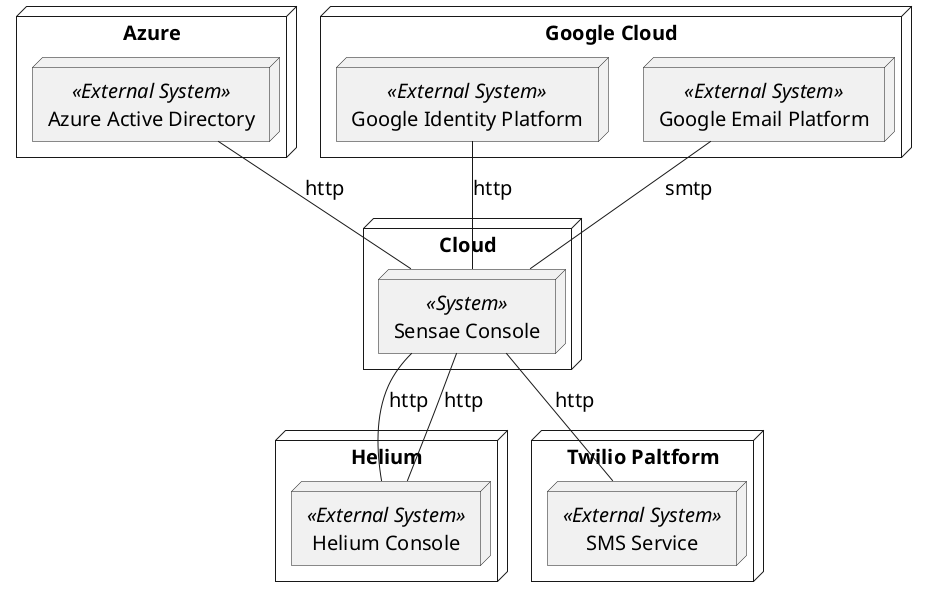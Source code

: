 @startuml physical-view

skinparam defaultFontSize 20
skinparam Monochrome true
skinparam sequenceMessageAlign center
skinparam componentStyle uml2
skinparam packageStyle rectangle

node "Cloud" {
    node "Sensae Console" <<System>> as SYSTEM1
}

node "Helium" {
    node "Helium Console" <<External System>> as HC
}

node "Azure" {
    node "Azure Active Directory" <<External System>> as AAD
}

node "Google Cloud" {
    node "Google Identity Platform" <<External System>> as GIP
    node "Google Email Platform" <<External System>> as EMAIL
}

node "Twilio Paltform" {
    node "SMS Service" <<External System>> as SMS
}

SYSTEM1 -- HC : http
SYSTEM1 -- HC : http
EMAIL -- SYSTEM1 : smtp
SYSTEM1 -- SMS : http

AAD -- SYSTEM1 : http
GIP -- SYSTEM1 : http


@enduml
